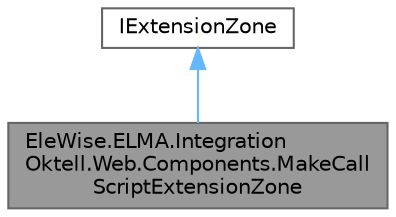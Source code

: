 digraph "EleWise.ELMA.IntegrationOktell.Web.Components.MakeCallScriptExtensionZone"
{
 // LATEX_PDF_SIZE
  bgcolor="transparent";
  edge [fontname=Helvetica,fontsize=10,labelfontname=Helvetica,labelfontsize=10];
  node [fontname=Helvetica,fontsize=10,shape=box,height=0.2,width=0.4];
  Node1 [id="Node000001",label="EleWise.ELMA.Integration\lOktell.Web.Components.MakeCall\lScriptExtensionZone",height=0.2,width=0.4,color="gray40", fillcolor="grey60", style="filled", fontcolor="black",tooltip="Скрипт исходящего вызова"];
  Node2 -> Node1 [id="edge1_Node000001_Node000002",dir="back",color="steelblue1",style="solid",tooltip=" "];
  Node2 [id="Node000002",label="IExtensionZone",height=0.2,width=0.4,color="gray40", fillcolor="white", style="filled",tooltip=" "];
}
